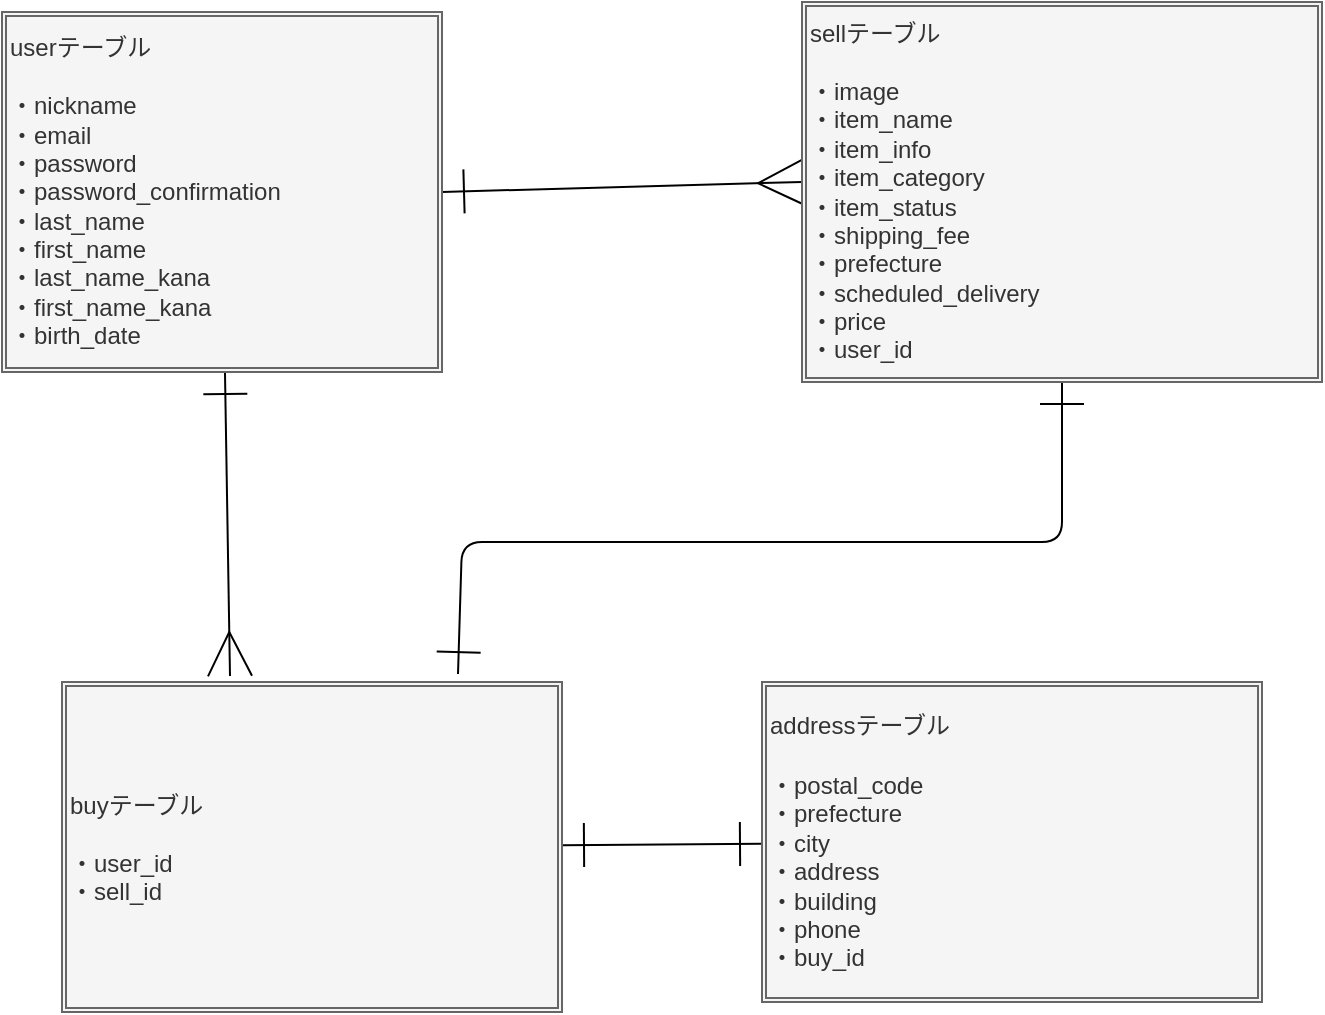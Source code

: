 <mxfile>
    <diagram id="40uz0gqm1VkfvGFGcbXB" name="ページ1">
        <mxGraphModel dx="247" dy="570" grid="1" gridSize="10" guides="1" tooltips="1" connect="1" arrows="1" fold="1" page="1" pageScale="1" pageWidth="827" pageHeight="1169" math="0" shadow="0">
            <root>
                <mxCell id="0"/>
                <mxCell id="1" parent="0"/>
                <mxCell id="31" style="edgeStyle=none;html=1;exitX=1;exitY=0.5;exitDx=0;exitDy=0;fontColor=#000000;endArrow=ERmany;endFill=0;startArrow=ERone;startFill=0;endSize=20;startSize=20;" edge="1" parent="1" source="25">
                    <mxGeometry relative="1" as="geometry">
                        <mxPoint x="420" y="140" as="targetPoint"/>
                    </mxGeometry>
                </mxCell>
                <mxCell id="34" style="edgeStyle=none;html=1;entryX=0.336;entryY=-0.018;entryDx=0;entryDy=0;entryPerimeter=0;fontColor=#000000;startArrow=ERone;startFill=0;endArrow=ERmany;endFill=0;startSize=20;endSize=20;" edge="1" parent="1" source="25" target="29">
                    <mxGeometry relative="1" as="geometry"/>
                </mxCell>
                <mxCell id="25" value="userテーブル&lt;br&gt;&lt;br&gt;・nickname&lt;br&gt;・email&lt;br&gt;・password&lt;br&gt;・password_confirmation&lt;br&gt;・last_name&lt;br&gt;・first_name&lt;br&gt;・last_name_kana&lt;br&gt;・first_name_kana&lt;br&gt;・birth_date" style="shape=ext;double=1;rounded=0;whiteSpace=wrap;html=1;fontColor=#333333;fillColor=#f5f5f5;strokeColor=#666666;align=left;" vertex="1" parent="1">
                    <mxGeometry x="20" y="55" width="220" height="180" as="geometry"/>
                </mxCell>
                <mxCell id="35" style="edgeStyle=none;html=1;fontColor=#000000;startArrow=ERone;startFill=0;endArrow=ERone;endFill=0;startSize=20;endSize=20;entryX=0.792;entryY=-0.024;entryDx=0;entryDy=0;entryPerimeter=0;" edge="1" parent="1" source="26" target="29">
                    <mxGeometry relative="1" as="geometry">
                        <mxPoint x="250" y="380" as="targetPoint"/>
                        <Array as="points">
                            <mxPoint x="550" y="320"/>
                            <mxPoint x="250" y="320"/>
                        </Array>
                    </mxGeometry>
                </mxCell>
                <mxCell id="26" value="sellテーブル&lt;br&gt;&lt;br&gt;・image&lt;br&gt;・item_name&lt;br&gt;・item_info&lt;br&gt;・item_category&lt;br&gt;・item_status&lt;br&gt;・&lt;span&gt;shipping_fee&lt;br&gt;・&lt;/span&gt;&lt;span&gt;prefecture&lt;br&gt;&lt;/span&gt;&lt;span&gt;・scheduled_delivery&lt;br&gt;・price&lt;br&gt;・user_id&lt;br&gt;&lt;/span&gt;" style="shape=ext;double=1;rounded=0;whiteSpace=wrap;html=1;fontColor=#333333;fillColor=#f5f5f5;strokeColor=#666666;align=left;" vertex="1" parent="1">
                    <mxGeometry x="420" y="50" width="260" height="190" as="geometry"/>
                </mxCell>
                <mxCell id="36" style="edgeStyle=none;html=1;fontColor=#000000;startArrow=ERone;startFill=0;endArrow=ERone;endFill=0;startSize=20;endSize=20;" edge="1" parent="1" source="29" target="30">
                    <mxGeometry relative="1" as="geometry"/>
                </mxCell>
                <mxCell id="29" value="buyテーブル&lt;br&gt;&lt;br&gt;・user_id&lt;br&gt;&lt;span&gt;・sell_id&lt;br&gt;&lt;/span&gt;" style="shape=ext;double=1;rounded=0;whiteSpace=wrap;html=1;fontColor=#333333;fillColor=#f5f5f5;strokeColor=#666666;align=left;" vertex="1" parent="1">
                    <mxGeometry x="50" y="390" width="250" height="165" as="geometry"/>
                </mxCell>
                <mxCell id="30" value="addressテーブル&lt;br&gt;&lt;div style=&quot;color: rgb(212 , 212 , 212) ; background-color: rgb(30 , 30 , 30) ; font-family: &amp;#34;menlo&amp;#34; , &amp;#34;monaco&amp;#34; , &amp;#34;courier new&amp;#34; , monospace ; line-height: 18px&quot;&gt;&lt;/div&gt;&lt;font color=&quot;#ce9178&quot; face=&quot;menlo, monaco, courier new, monospace&quot;&gt;&lt;span style=&quot;background-color: rgb(30 , 30 , 30)&quot;&gt;&lt;br&gt;&lt;/span&gt;&lt;/font&gt;・postal_code&lt;br&gt;・prefecture&lt;br&gt;・city&lt;br&gt;・address&lt;br&gt;・building&lt;br&gt;&lt;span&gt;・phone&lt;br&gt;&lt;/span&gt;&lt;span&gt;・buy_id&lt;br&gt;&lt;/span&gt;" style="shape=ext;double=1;rounded=0;whiteSpace=wrap;html=1;fontColor=#333333;fillColor=#f5f5f5;strokeColor=#666666;align=left;" vertex="1" parent="1">
                    <mxGeometry x="400" y="390" width="250" height="160" as="geometry"/>
                </mxCell>
            </root>
        </mxGraphModel>
    </diagram>
</mxfile>